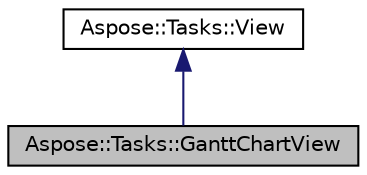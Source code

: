 digraph "Aspose::Tasks::GanttChartView"
{
 // LATEX_PDF_SIZE
  edge [fontname="Helvetica",fontsize="10",labelfontname="Helvetica",labelfontsize="10"];
  node [fontname="Helvetica",fontsize="10",shape=record];
  Node1 [label="Aspose::Tasks::GanttChartView",height=0.2,width=0.4,color="black", fillcolor="grey75", style="filled", fontcolor="black",tooltip="Represents a GanttChart view."];
  Node2 -> Node1 [dir="back",color="midnightblue",fontsize="10",style="solid",fontname="Helvetica"];
  Node2 [label="Aspose::Tasks::View",height=0.2,width=0.4,color="black", fillcolor="white", style="filled",URL="$class_aspose_1_1_tasks_1_1_view.html",tooltip="Represents a view in Project."];
}
